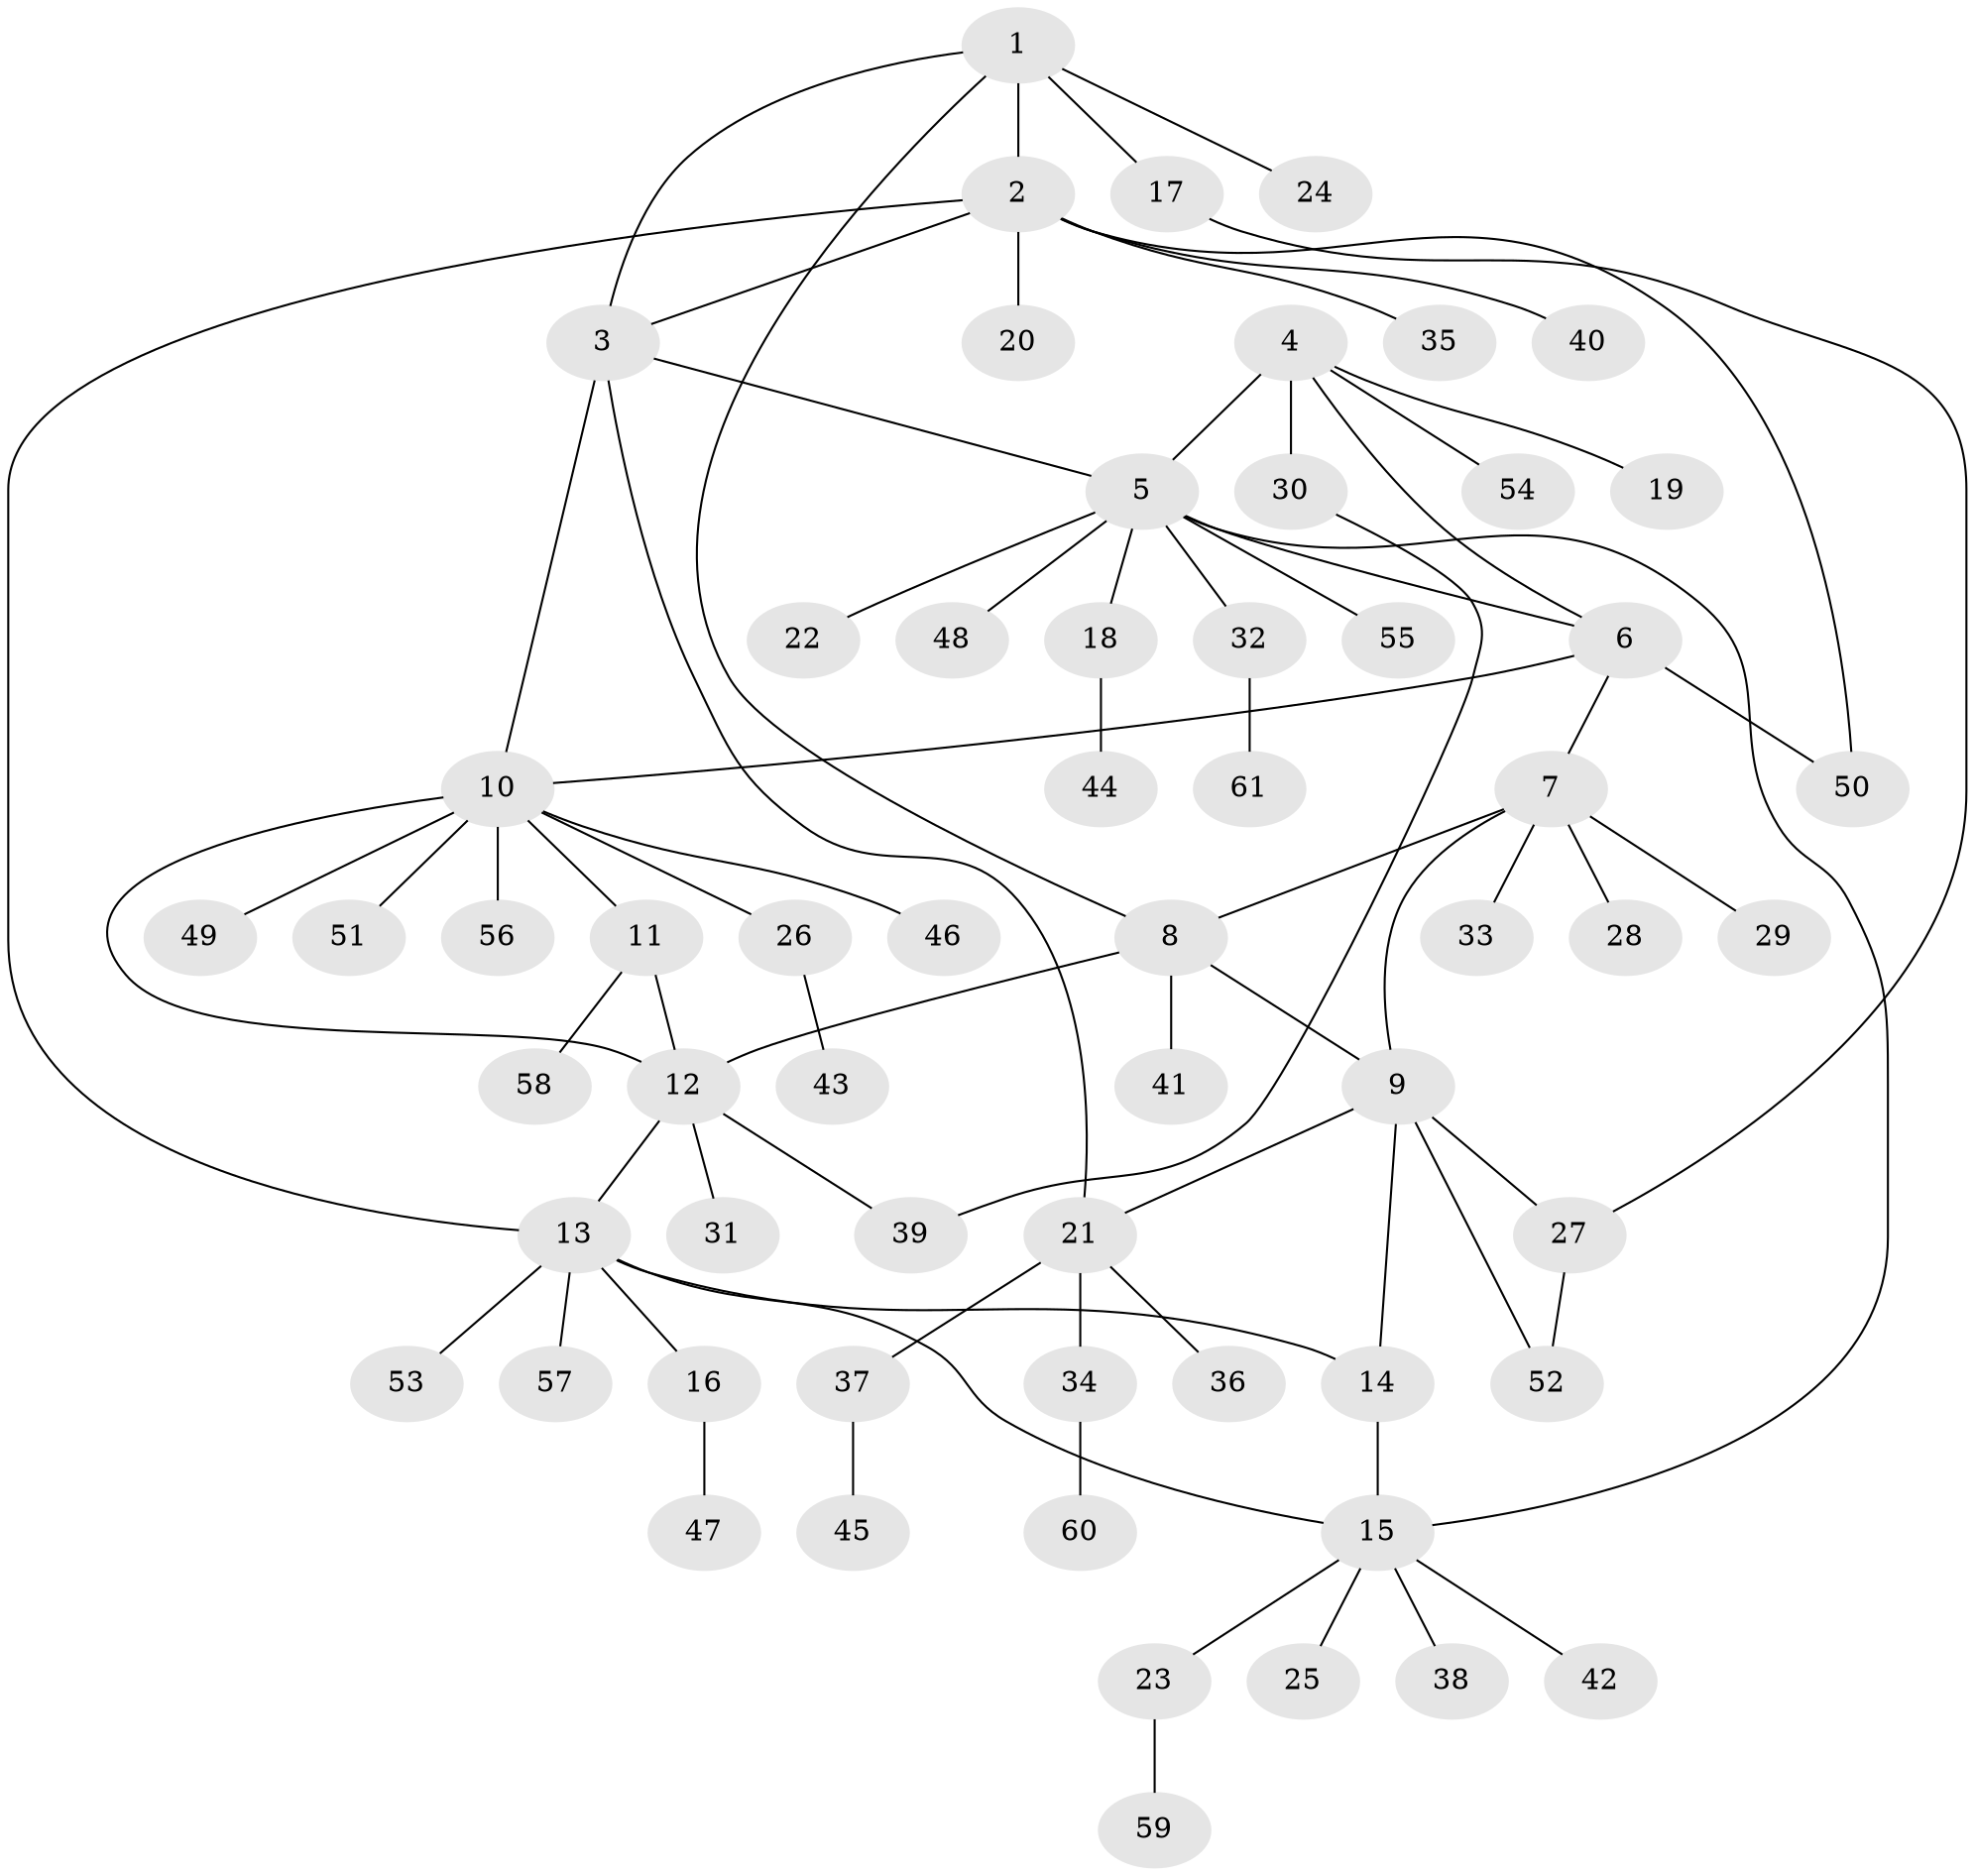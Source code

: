 // Generated by graph-tools (version 1.1) at 2025/02/03/09/25 03:02:45]
// undirected, 61 vertices, 76 edges
graph export_dot {
graph [start="1"]
  node [color=gray90,style=filled];
  1;
  2;
  3;
  4;
  5;
  6;
  7;
  8;
  9;
  10;
  11;
  12;
  13;
  14;
  15;
  16;
  17;
  18;
  19;
  20;
  21;
  22;
  23;
  24;
  25;
  26;
  27;
  28;
  29;
  30;
  31;
  32;
  33;
  34;
  35;
  36;
  37;
  38;
  39;
  40;
  41;
  42;
  43;
  44;
  45;
  46;
  47;
  48;
  49;
  50;
  51;
  52;
  53;
  54;
  55;
  56;
  57;
  58;
  59;
  60;
  61;
  1 -- 2;
  1 -- 3;
  1 -- 8;
  1 -- 17;
  1 -- 24;
  2 -- 3;
  2 -- 13;
  2 -- 20;
  2 -- 35;
  2 -- 40;
  2 -- 50;
  3 -- 5;
  3 -- 10;
  3 -- 21;
  4 -- 5;
  4 -- 6;
  4 -- 19;
  4 -- 30;
  4 -- 54;
  5 -- 6;
  5 -- 15;
  5 -- 18;
  5 -- 22;
  5 -- 32;
  5 -- 48;
  5 -- 55;
  6 -- 7;
  6 -- 10;
  6 -- 50;
  7 -- 8;
  7 -- 9;
  7 -- 28;
  7 -- 29;
  7 -- 33;
  8 -- 9;
  8 -- 12;
  8 -- 41;
  9 -- 14;
  9 -- 21;
  9 -- 27;
  9 -- 52;
  10 -- 11;
  10 -- 12;
  10 -- 26;
  10 -- 46;
  10 -- 49;
  10 -- 51;
  10 -- 56;
  11 -- 12;
  11 -- 58;
  12 -- 13;
  12 -- 31;
  12 -- 39;
  13 -- 14;
  13 -- 15;
  13 -- 16;
  13 -- 53;
  13 -- 57;
  14 -- 15;
  15 -- 23;
  15 -- 25;
  15 -- 38;
  15 -- 42;
  16 -- 47;
  17 -- 27;
  18 -- 44;
  21 -- 34;
  21 -- 36;
  21 -- 37;
  23 -- 59;
  26 -- 43;
  27 -- 52;
  30 -- 39;
  32 -- 61;
  34 -- 60;
  37 -- 45;
}
